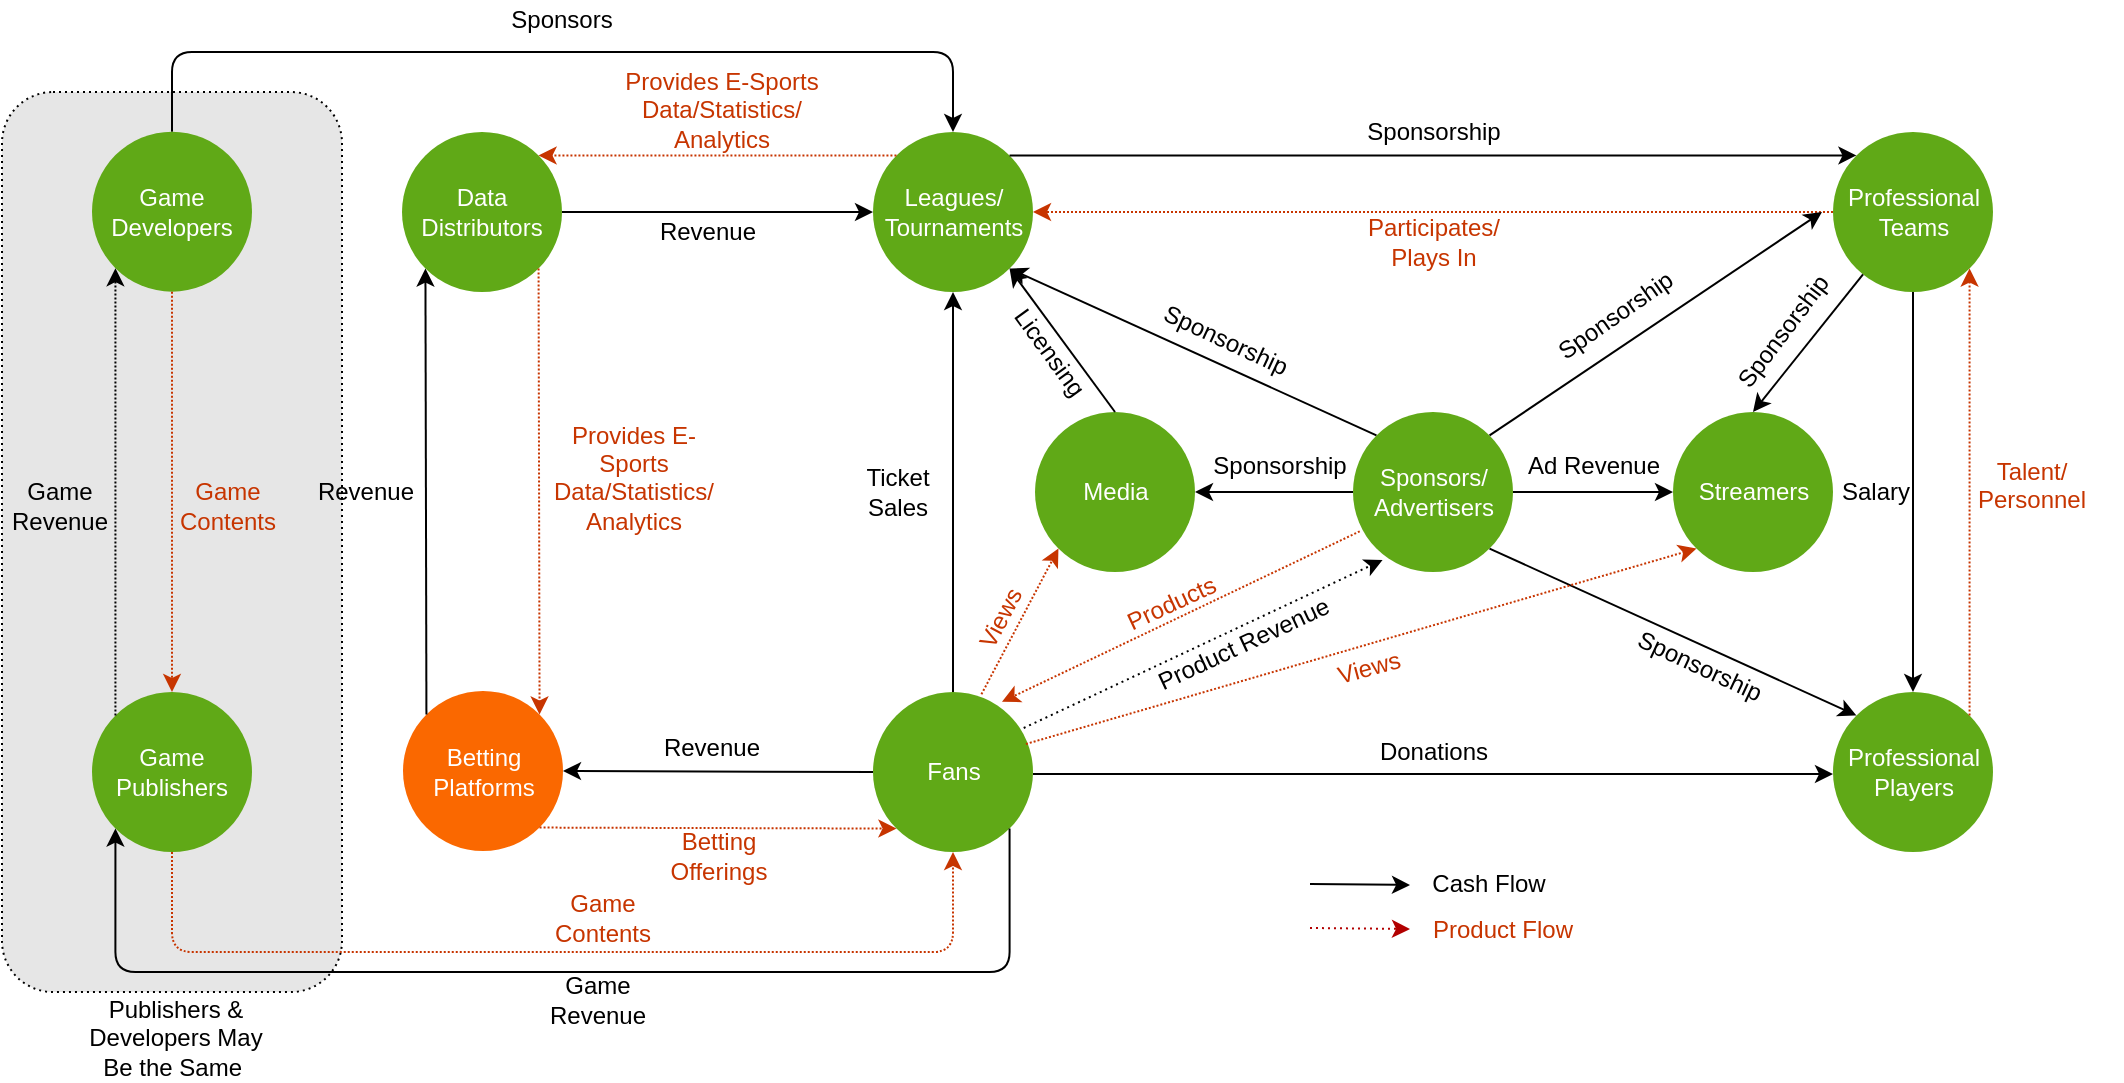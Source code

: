 <mxfile type="github" version="10.7.7"><diagram id="4jFj6GTFKa-3ivjwmtQ6" name="Page-1"><mxGraphModel grid="1" dx="1527" dy="809" gridSize="10" guides="1" tooltips="1" connect="1" arrows="1" fold="1" page="1" pageScale="1" pageWidth="1100" pageHeight="850" math="0" shadow="0"><root><mxCell id="0" /><mxCell id="1" parent="0" /><mxCell id="aKMKKHodSlWQ7rQDjzv--152" value="" parent="1" style="rounded=1;whiteSpace=wrap;html=1;dashed=1;dashPattern=1 2;fillColor=#E6E6E6;" vertex="1"><mxGeometry as="geometry" x="60" y="120" width="170" height="450" /></mxCell><mxCell id="aKMKKHodSlWQ7rQDjzv--1" value="&lt;div&gt;Sponsors/&lt;/div&gt;&lt;div&gt;Advertisers&lt;br&gt;&lt;/div&gt;" parent="1" style="ellipse;whiteSpace=wrap;html=1;aspect=fixed;fillColor=#60a917;strokeColor=none;fontColor=#ffffff;" vertex="1"><mxGeometry as="geometry" x="735.5" y="280" width="80" height="80" /></mxCell><mxCell id="aKMKKHodSlWQ7rQDjzv--2" value="&lt;div&gt;Professional&lt;/div&gt;&lt;div&gt;Teams&lt;br&gt;&lt;/div&gt;" parent="1" style="ellipse;whiteSpace=wrap;html=1;aspect=fixed;fillColor=#60a917;strokeColor=none;fontColor=#ffffff;" vertex="1"><mxGeometry as="geometry" x="975.5" y="140" width="80" height="80" /></mxCell><mxCell id="aKMKKHodSlWQ7rQDjzv--3" value="Streamers&lt;br&gt;" parent="1" style="ellipse;whiteSpace=wrap;html=1;aspect=fixed;fillColor=#60a917;strokeColor=none;fontColor=#ffffff;" vertex="1"><mxGeometry as="geometry" x="895.5" y="280" width="80" height="80" /></mxCell><mxCell id="aKMKKHodSlWQ7rQDjzv--4" value="&lt;div&gt;Data&lt;/div&gt;&lt;div&gt;Distributors&lt;/div&gt;" parent="1" style="ellipse;whiteSpace=wrap;html=1;aspect=fixed;fillColor=#60a917;strokeColor=none;fontColor=#ffffff;" vertex="1"><mxGeometry as="geometry" x="260" y="140" width="80" height="80" /></mxCell><mxCell id="aKMKKHodSlWQ7rQDjzv--5" value="Fans" parent="1" style="ellipse;whiteSpace=wrap;html=1;aspect=fixed;fillColor=#60a917;strokeColor=none;fontColor=#ffffff;" vertex="1"><mxGeometry as="geometry" x="495.5" y="420" width="80" height="80" /></mxCell><mxCell id="aKMKKHodSlWQ7rQDjzv--6" value="&lt;div&gt;Leagues/&lt;/div&gt;&lt;div&gt;Tournaments&lt;br&gt;&lt;/div&gt;" parent="1" style="ellipse;whiteSpace=wrap;html=1;aspect=fixed;fillColor=#60a917;strokeColor=none;fontColor=#ffffff;" vertex="1"><mxGeometry as="geometry" x="495.5" y="140" width="80" height="80" /></mxCell><mxCell id="aKMKKHodSlWQ7rQDjzv--7" value="&lt;div&gt;Professional&lt;/div&gt;&lt;div&gt;Players&lt;br&gt;&lt;/div&gt;" parent="1" style="ellipse;whiteSpace=wrap;html=1;aspect=fixed;fillColor=#60a917;strokeColor=none;fontColor=#ffffff;" vertex="1"><mxGeometry as="geometry" x="975.5" y="420" width="80" height="80" /></mxCell><mxCell id="aKMKKHodSlWQ7rQDjzv--9" value="&lt;div&gt;Media&lt;br&gt;&lt;/div&gt;" parent="1" style="ellipse;whiteSpace=wrap;html=1;aspect=fixed;fillColor=#60a917;strokeColor=none;fontColor=#ffffff;" vertex="1"><mxGeometry as="geometry" x="576.5" y="280" width="80" height="80" /></mxCell><mxCell id="aKMKKHodSlWQ7rQDjzv--136" source="aKMKKHodSlWQ7rQDjzv--10" parent="1" style="edgeStyle=orthogonalEdgeStyle;rounded=1;orthogonalLoop=1;jettySize=auto;html=1;exitX=0.5;exitY=1;exitDx=0;exitDy=0;entryX=0.5;entryY=1;entryDx=0;entryDy=0;dashed=1;dashPattern=1 1;fillColor=#fa6800;strokeColor=#C73500;" edge="1" target="aKMKKHodSlWQ7rQDjzv--5"><mxGeometry as="geometry" relative="1"><Array as="points"><mxPoint x="145" y="550" /><mxPoint x="536" y="550" /></Array></mxGeometry></mxCell><mxCell id="aKMKKHodSlWQ7rQDjzv--10" value="&lt;div&gt;Game&lt;/div&gt;&lt;div&gt;Publishers&lt;br&gt;&lt;/div&gt;" parent="1" style="ellipse;whiteSpace=wrap;html=1;aspect=fixed;fillColor=#60a917;strokeColor=none;fontColor=#ffffff;" vertex="1"><mxGeometry as="geometry" x="105" y="420" width="80" height="80" /></mxCell><mxCell id="aKMKKHodSlWQ7rQDjzv--12" source="aKMKKHodSlWQ7rQDjzv--1" value="" parent="1" style="endArrow=classic;html=1;entryX=0;entryY=0;entryDx=0;entryDy=0;exitX=1;exitY=1;exitDx=0;exitDy=0;" edge="1" target="aKMKKHodSlWQ7rQDjzv--7"><mxGeometry as="geometry" width="50" height="50" relative="1"><mxPoint as="sourcePoint" x="825.5" y="240" /><mxPoint as="targetPoint" x="663.5" y="282" /></mxGeometry></mxCell><mxCell id="aKMKKHodSlWQ7rQDjzv--13" source="aKMKKHodSlWQ7rQDjzv--1" value="" parent="1" style="endArrow=classic;html=1;entryX=1;entryY=1;entryDx=0;entryDy=0;exitX=0;exitY=0;exitDx=0;exitDy=0;" edge="1" target="aKMKKHodSlWQ7rQDjzv--6"><mxGeometry as="geometry" width="50" height="50" relative="1"><mxPoint as="sourcePoint" x="795.5" y="240" /><mxPoint as="targetPoint" x="765.5" y="270" /></mxGeometry></mxCell><mxCell id="aKMKKHodSlWQ7rQDjzv--14" source="aKMKKHodSlWQ7rQDjzv--1" value="" parent="1" style="endArrow=classic;html=1;entryX=0;entryY=0.5;entryDx=0;entryDy=0;exitX=1;exitY=0.5;exitDx=0;exitDy=0;" edge="1" target="aKMKKHodSlWQ7rQDjzv--3"><mxGeometry as="geometry" width="50" height="50" relative="1"><mxPoint as="sourcePoint" x="805.5" y="250" /><mxPoint as="targetPoint" x="775.5" y="280" /></mxGeometry></mxCell><mxCell id="aKMKKHodSlWQ7rQDjzv--15" source="aKMKKHodSlWQ7rQDjzv--1" value="" parent="1" style="endArrow=classic;html=1;exitX=0;exitY=0.5;exitDx=0;exitDy=0;entryX=1;entryY=0.5;entryDx=0;entryDy=0;" edge="1" target="aKMKKHodSlWQ7rQDjzv--9"><mxGeometry as="geometry" width="50" height="50" relative="1"><mxPoint as="sourcePoint" x="455.5" y="450" /><mxPoint as="targetPoint" x="505.5" y="400" /></mxGeometry></mxCell><mxCell id="aKMKKHodSlWQ7rQDjzv--18" source="aKMKKHodSlWQ7rQDjzv--9" value="" parent="1" style="endArrow=classic;html=1;entryX=1;entryY=1;entryDx=0;entryDy=0;exitX=0.5;exitY=0;exitDx=0;exitDy=0;" edge="1" target="aKMKKHodSlWQ7rQDjzv--6"><mxGeometry as="geometry" width="50" height="50" relative="1"><mxPoint as="sourcePoint" x="598.5" y="284" /><mxPoint as="targetPoint" x="505.5" y="390" /></mxGeometry></mxCell><mxCell id="aKMKKHodSlWQ7rQDjzv--23" value="" parent="1" style="endArrow=classic;html=1;exitX=1;exitY=0.5;exitDx=0;exitDy=0;entryX=0;entryY=0.5;entryDx=0;entryDy=0;" edge="1"><mxGeometry as="geometry" width="50" height="50" relative="1"><mxPoint as="sourcePoint" x="575.5" y="461" /><mxPoint as="targetPoint" x="975.5" y="461" /></mxGeometry></mxCell><mxCell id="aKMKKHodSlWQ7rQDjzv--24" source="aKMKKHodSlWQ7rQDjzv--2" value="" parent="1" style="endArrow=classic;html=1;entryX=0.5;entryY=0;entryDx=0;entryDy=0;" edge="1" target="aKMKKHodSlWQ7rQDjzv--3"><mxGeometry as="geometry" width="50" height="50" relative="1"><mxPoint as="sourcePoint" x="445.5" y="490" /><mxPoint as="targetPoint" x="495.5" y="440" /></mxGeometry></mxCell><mxCell id="aKMKKHodSlWQ7rQDjzv--29" value="Sponsorship&lt;br&gt;" parent="1" style="text;html=1;strokeColor=none;fillColor=none;align=center;verticalAlign=middle;whiteSpace=wrap;rounded=0;rotation=25;" vertex="1"><mxGeometry as="geometry" x="626.5" y="234" width="90" height="20" /></mxCell><mxCell id="aKMKKHodSlWQ7rQDjzv--30" value="Licensing&lt;br&gt;" parent="1" style="text;html=1;strokeColor=none;fillColor=none;align=center;verticalAlign=middle;whiteSpace=wrap;rounded=0;rotation=54;" vertex="1"><mxGeometry as="geometry" x="538.5" y="240" width="90" height="20" /></mxCell><mxCell id="aKMKKHodSlWQ7rQDjzv--31" value="Sponsorship&lt;br&gt;" parent="1" style="text;html=1;strokeColor=none;fillColor=none;align=center;verticalAlign=middle;whiteSpace=wrap;rounded=0;rotation=-53;" vertex="1"><mxGeometry as="geometry" x="905.5" y="230" width="90" height="20" /></mxCell><mxCell id="aKMKKHodSlWQ7rQDjzv--32" value="Sponsorship&lt;br&gt;" parent="1" style="text;html=1;strokeColor=none;fillColor=none;align=center;verticalAlign=middle;whiteSpace=wrap;rounded=0;rotation=25;" vertex="1"><mxGeometry as="geometry" x="863.5" y="397" width="90" height="20" /></mxCell><mxCell id="aKMKKHodSlWQ7rQDjzv--37" value="Sponsorship&lt;br&gt;" parent="1" style="text;html=1;strokeColor=none;fillColor=none;align=center;verticalAlign=middle;whiteSpace=wrap;rounded=0;" vertex="1"><mxGeometry as="geometry" x="653.5" y="297" width="90" height="20" /></mxCell><mxCell id="aKMKKHodSlWQ7rQDjzv--38" value="Ad Revenue&lt;br&gt;" parent="1" style="text;html=1;strokeColor=none;fillColor=none;align=center;verticalAlign=middle;whiteSpace=wrap;rounded=0;" vertex="1"><mxGeometry as="geometry" x="810.5" y="297" width="90" height="20" /></mxCell><mxCell id="aKMKKHodSlWQ7rQDjzv--39" value="Donations&lt;br&gt;" parent="1" style="text;html=1;strokeColor=none;fillColor=none;align=center;verticalAlign=middle;whiteSpace=wrap;rounded=0;" vertex="1"><mxGeometry as="geometry" x="730.5" y="440" width="90" height="20" /></mxCell><mxCell id="aKMKKHodSlWQ7rQDjzv--42" source="aKMKKHodSlWQ7rQDjzv--5" value="" parent="1" style="endArrow=classic;html=1;exitX=0.5;exitY=0;exitDx=0;exitDy=0;entryX=0.5;entryY=1;entryDx=0;entryDy=0;" edge="1" target="aKMKKHodSlWQ7rQDjzv--6"><mxGeometry as="geometry" width="50" height="50" relative="1"><mxPoint as="sourcePoint" x="535.5" y="220" /><mxPoint as="targetPoint" x="535.833" y="329.833" /></mxGeometry></mxCell><mxCell id="aKMKKHodSlWQ7rQDjzv--43" source="aKMKKHodSlWQ7rQDjzv--2" value="" parent="1" style="endArrow=classic;html=1;exitX=0.5;exitY=1;exitDx=0;exitDy=0;entryX=0.5;entryY=0;entryDx=0;entryDy=0;" edge="1" target="aKMKKHodSlWQ7rQDjzv--7"><mxGeometry as="geometry" width="50" height="50" relative="1"><mxPoint as="sourcePoint" x="1015.5" y="220" /><mxPoint as="targetPoint" x="1015.833" y="309.833" /></mxGeometry></mxCell><mxCell id="aKMKKHodSlWQ7rQDjzv--52" value="&lt;div&gt;&lt;font color=&quot;#ffffff&quot;&gt;Betting&lt;/font&gt;&lt;/div&gt;&lt;div&gt;&lt;font color=&quot;#ffffff&quot;&gt;Platforms&lt;/font&gt;&lt;br&gt;&lt;/div&gt;" parent="1" style="ellipse;whiteSpace=wrap;html=1;aspect=fixed;fillColor=#fa6800;strokeColor=none;fontColor=#ffffff;" vertex="1"><mxGeometry as="geometry" x="260.5" y="419.5" width="80" height="80" /></mxCell><mxCell id="aKMKKHodSlWQ7rQDjzv--55" source="aKMKKHodSlWQ7rQDjzv--52" value="" parent="1" style="endArrow=none;startArrow=classic;html=1;exitX=1;exitY=0.5;exitDx=0;exitDy=0;entryX=0;entryY=0.5;entryDx=0;entryDy=0;startFill=1;endFill=0;" edge="1" target="aKMKKHodSlWQ7rQDjzv--5"><mxGeometry as="geometry" width="50" height="50" relative="1"><mxPoint as="sourcePoint" x="340.5" y="700" /><mxPoint as="targetPoint" x="390.5" y="650" /></mxGeometry></mxCell><mxCell id="aKMKKHodSlWQ7rQDjzv--56" value="&lt;div&gt;Revenue&lt;br&gt;&lt;/div&gt;" parent="1" style="text;html=1;strokeColor=none;fillColor=none;align=center;verticalAlign=middle;whiteSpace=wrap;rounded=0;rotation=0;" vertex="1"><mxGeometry as="geometry" x="370" y="437.5" width="90" height="20" /></mxCell><mxCell id="aKMKKHodSlWQ7rQDjzv--59" source="aKMKKHodSlWQ7rQDjzv--52" value="" parent="1" style="endArrow=classic;html=1;entryX=0;entryY=1;entryDx=0;entryDy=0;exitX=0;exitY=0;exitDx=0;exitDy=0;" edge="1" target="aKMKKHodSlWQ7rQDjzv--4"><mxGeometry as="geometry" width="50" height="50" relative="1"><mxPoint as="sourcePoint" x="380.5" y="420" /><mxPoint as="targetPoint" x="187.207" y="413.69" /></mxGeometry></mxCell><mxCell id="aKMKKHodSlWQ7rQDjzv--69" source="aKMKKHodSlWQ7rQDjzv--6" value="" parent="1" style="endArrow=classic;html=1;entryX=1;entryY=0;entryDx=0;entryDy=0;fillColor=#fa6800;strokeColor=#C73500;rounded=1;dashed=1;dashPattern=1 1;exitX=0;exitY=0;exitDx=0;exitDy=0;" edge="1" target="aKMKKHodSlWQ7rQDjzv--4"><mxGeometry as="geometry" width="50" height="50" relative="1"><mxPoint as="sourcePoint" x="460" y="130" /><mxPoint as="targetPoint" x="405.828" y="199.207" /></mxGeometry></mxCell><mxCell id="aKMKKHodSlWQ7rQDjzv--71" source="aKMKKHodSlWQ7rQDjzv--4" value="" parent="1" style="endArrow=classic;html=1;exitX=1;exitY=1;exitDx=0;exitDy=0;entryX=1;entryY=0;entryDx=0;entryDy=0;fillColor=#fa6800;strokeColor=#C73500;rounded=1;dashed=1;dashPattern=1 1;" edge="1" target="aKMKKHodSlWQ7rQDjzv--52"><mxGeometry as="geometry" width="50" height="50" relative="1"><mxPoint as="sourcePoint" x="263.069" y="421.276" /><mxPoint as="targetPoint" x="501.667" y="196.5" /></mxGeometry></mxCell><mxCell id="aKMKKHodSlWQ7rQDjzv--75" source="aKMKKHodSlWQ7rQDjzv--5" value="" parent="1" style="endArrow=classic;html=1;exitX=0.942;exitY=0.225;exitDx=0;exitDy=0;entryX=0.185;entryY=0.925;entryDx=0;entryDy=0;entryPerimeter=0;exitPerimeter=0;dashed=1;dashPattern=1 2;" edge="1" target="aKMKKHodSlWQ7rQDjzv--1"><mxGeometry as="geometry" width="50" height="50" relative="1"><mxPoint as="sourcePoint" x="564" y="432" /><mxPoint as="targetPoint" x="641.714" y="425.429" /></mxGeometry></mxCell><mxCell id="aKMKKHodSlWQ7rQDjzv--76" source="aKMKKHodSlWQ7rQDjzv--1" value="" parent="1" style="endArrow=classic;html=1;dashed=1;dashPattern=1 1;fillColor=#fa6800;strokeColor=#C73500;exitX=0.042;exitY=0.746;exitDx=0;exitDy=0;entryX=0.806;entryY=0.061;entryDx=0;entryDy=0;exitPerimeter=0;entryPerimeter=0;" edge="1" target="aKMKKHodSlWQ7rQDjzv--5"><mxGeometry as="geometry" width="50" height="50" relative="1"><mxPoint as="sourcePoint" x="621.714" y="384.857" /><mxPoint as="targetPoint" x="620" y="390" /></mxGeometry></mxCell><mxCell id="aKMKKHodSlWQ7rQDjzv--80" source="aKMKKHodSlWQ7rQDjzv--4" value="" parent="1" style="endArrow=classic;html=1;entryX=0;entryY=0.5;entryDx=0;entryDy=0;exitX=1;exitY=0.5;exitDx=0;exitDy=0;" edge="1" target="aKMKKHodSlWQ7rQDjzv--6"><mxGeometry as="geometry" width="50" height="50" relative="1"><mxPoint as="sourcePoint" x="427.207" y="261.276" /><mxPoint as="targetPoint" x="262.4" y="295.6" /></mxGeometry></mxCell><mxCell id="aKMKKHodSlWQ7rQDjzv--85" source="aKMKKHodSlWQ7rQDjzv--5" value="" parent="1" style="endArrow=classic;html=1;dashed=1;dashPattern=1 1;exitX=0.956;exitY=0.325;exitDx=0;exitDy=0;exitPerimeter=0;entryX=0;entryY=1;entryDx=0;entryDy=0;fillColor=#fa6800;strokeColor=#C73500;" edge="1" target="aKMKKHodSlWQ7rQDjzv--3"><mxGeometry as="geometry" width="50" height="50" relative="1"><mxPoint as="sourcePoint" x="571.667" y="445.667" /><mxPoint as="targetPoint" x="740" y="422.333" /></mxGeometry></mxCell><mxCell id="aKMKKHodSlWQ7rQDjzv--88" value="" parent="1" style="endArrow=classic;html=1;dashed=1;dashPattern=1 1;entryX=0;entryY=1;entryDx=0;entryDy=0;exitX=0.677;exitY=0.04;exitDx=0;exitDy=0;exitPerimeter=0;fillColor=#fa6800;strokeColor=#C73500;" edge="1" target="aKMKKHodSlWQ7rQDjzv--9"><mxGeometry as="geometry" width="50" height="50" relative="1"><mxPoint as="sourcePoint" x="549.714" y="421.143" /><mxPoint as="targetPoint" x="560" y="389.143" /></mxGeometry></mxCell><mxCell id="aKMKKHodSlWQ7rQDjzv--149" source="aKMKKHodSlWQ7rQDjzv--93" parent="1" style="edgeStyle=elbowEdgeStyle;rounded=1;orthogonalLoop=1;jettySize=auto;elbow=vertical;html=1;exitX=0.5;exitY=0;exitDx=0;exitDy=0;entryX=0.5;entryY=0;entryDx=0;entryDy=0;strokeColor=#000000;" edge="1" target="aKMKKHodSlWQ7rQDjzv--6"><mxGeometry as="geometry" relative="1"><Array as="points"><mxPoint x="340" y="100" /></Array></mxGeometry></mxCell><mxCell id="aKMKKHodSlWQ7rQDjzv--93" value="&lt;div&gt;Game Developers&lt;br&gt;&lt;/div&gt;" parent="1" style="ellipse;whiteSpace=wrap;html=1;aspect=fixed;fillColor=#60a917;strokeColor=none;fontColor=#ffffff;" vertex="1"><mxGeometry as="geometry" x="105" y="139.824" width="80" height="80" /></mxCell><mxCell id="aKMKKHodSlWQ7rQDjzv--97" source="aKMKKHodSlWQ7rQDjzv--6" value="" parent="1" style="endArrow=classic;html=1;exitX=1;exitY=0;exitDx=0;exitDy=0;entryX=0;entryY=0;entryDx=0;entryDy=0;" edge="1" target="aKMKKHodSlWQ7rQDjzv--2"><mxGeometry as="geometry" width="50" height="50" relative="1"><mxPoint as="sourcePoint" x="576" y="180" /><mxPoint as="targetPoint" x="735.483" y="130.241" /></mxGeometry></mxCell><mxCell id="aKMKKHodSlWQ7rQDjzv--98" source="aKMKKHodSlWQ7rQDjzv--2" value="" parent="1" style="endArrow=classic;html=1;dashed=1;dashPattern=1 1;exitX=0;exitY=0.5;exitDx=0;exitDy=0;entryX=1;entryY=0.5;entryDx=0;entryDy=0;fillColor=#fa6800;strokeColor=#C73500;" edge="1" target="aKMKKHodSlWQ7rQDjzv--6"><mxGeometry as="geometry" width="50" height="50" relative="1"><mxPoint as="sourcePoint" x="730.655" y="192.31" /><mxPoint as="targetPoint" x="780" y="160" /></mxGeometry></mxCell><mxCell id="aKMKKHodSlWQ7rQDjzv--106" source="aKMKKHodSlWQ7rQDjzv--10" value="" parent="1" style="endArrow=classic;html=1;dashed=1;dashPattern=1 1;exitX=0;exitY=0;exitDx=0;exitDy=0;entryX=0;entryY=1;entryDx=0;entryDy=0;" edge="1" target="aKMKKHodSlWQ7rQDjzv--93"><mxGeometry as="geometry" width="50" height="50" relative="1"><mxPoint as="sourcePoint" x="352.034" y="571.621" /><mxPoint as="targetPoint" x="292.724" y="584.034" /></mxGeometry></mxCell><mxCell id="aKMKKHodSlWQ7rQDjzv--110" source="aKMKKHodSlWQ7rQDjzv--93" value="" parent="1" style="endArrow=classic;html=1;dashed=1;dashPattern=1 1;exitX=0.5;exitY=1;exitDx=0;exitDy=0;fillColor=#fa6800;strokeColor=#C73500;entryX=0.5;entryY=0;entryDx=0;entryDy=0;" edge="1" target="aKMKKHodSlWQ7rQDjzv--10"><mxGeometry as="geometry" width="50" height="50" relative="1"><mxPoint as="sourcePoint" x="253.414" y="718.517" /><mxPoint as="targetPoint" x="309.276" y="701.966" /></mxGeometry></mxCell><mxCell id="aKMKKHodSlWQ7rQDjzv--111" value="&lt;div&gt;Publishers &amp;amp; Developers May&lt;/div&gt;&lt;div&gt;Be the Same&amp;nbsp;&lt;/div&gt;" parent="1" style="text;html=1;strokeColor=none;fillColor=none;align=center;verticalAlign=middle;whiteSpace=wrap;rounded=0;dashed=1;dashPattern=1 2;" vertex="1"><mxGeometry as="geometry" x="97" y="583" width="100" height="20" /></mxCell><mxCell id="aKMKKHodSlWQ7rQDjzv--115" value="&lt;div&gt;&lt;font color=&quot;#c73500&quot;&gt;Views&lt;/font&gt;&lt;br&gt;&lt;/div&gt;" parent="1" style="text;html=1;strokeColor=none;fillColor=none;align=center;verticalAlign=middle;whiteSpace=wrap;rounded=0;rotation=-62;" vertex="1"><mxGeometry as="geometry" x="539" y="376" width="41" height="14" /></mxCell><mxCell id="aKMKKHodSlWQ7rQDjzv--116" value="&lt;div&gt;&lt;font color=&quot;#c73500&quot;&gt;Products&lt;/font&gt;&lt;br&gt;&lt;/div&gt;" parent="1" style="text;html=1;strokeColor=none;fillColor=none;align=center;verticalAlign=middle;whiteSpace=wrap;rounded=0;rotation=-25;" vertex="1"><mxGeometry as="geometry" x="618.5" y="366" width="52" height="20" /></mxCell><mxCell id="aKMKKHodSlWQ7rQDjzv--117" value="Product Revenue&lt;br&gt;" parent="1" style="text;html=1;strokeColor=none;fillColor=none;align=center;verticalAlign=middle;whiteSpace=wrap;rounded=0;rotation=-25;" vertex="1"><mxGeometry as="geometry" x="633" y="386" width="96" height="20" /></mxCell><mxCell id="aKMKKHodSlWQ7rQDjzv--118" value="&lt;div&gt;&lt;font color=&quot;#c73500&quot;&gt;Participates/&lt;/font&gt;&lt;/div&gt;&lt;div&gt;&lt;font color=&quot;#c73500&quot;&gt;Plays In&lt;/font&gt;&lt;br&gt;&lt;/div&gt;" parent="1" style="text;html=1;strokeColor=none;fillColor=none;align=center;verticalAlign=middle;whiteSpace=wrap;rounded=0;rotation=0;" vertex="1"><mxGeometry as="geometry" x="730.5" y="174" width="90" height="42" /></mxCell><mxCell id="aKMKKHodSlWQ7rQDjzv--119" value="Sponsorship&lt;br&gt;" parent="1" style="text;html=1;strokeColor=none;fillColor=none;align=center;verticalAlign=middle;whiteSpace=wrap;rounded=0;" vertex="1"><mxGeometry as="geometry" x="735.5" y="130" width="80" height="20" /></mxCell><mxCell id="aKMKKHodSlWQ7rQDjzv--120" value="&lt;div&gt;&lt;font color=&quot;#c73500&quot;&gt;Provides E-Sports Data/Statistics/&lt;/font&gt;&lt;/div&gt;&lt;div&gt;&lt;font color=&quot;#c73500&quot;&gt;Analytics&lt;/font&gt;&lt;br&gt;&lt;/div&gt;" parent="1" style="text;html=1;strokeColor=none;fillColor=none;align=center;verticalAlign=middle;whiteSpace=wrap;rounded=0;rotation=0;" vertex="1"><mxGeometry as="geometry" x="369" y="119" width="102" height="20" /></mxCell><mxCell id="aKMKKHodSlWQ7rQDjzv--122" value="&lt;div&gt;Revenue&lt;br&gt;&lt;/div&gt;" parent="1" style="text;html=1;strokeColor=none;fillColor=none;align=center;verticalAlign=middle;whiteSpace=wrap;rounded=0;rotation=0;" vertex="1"><mxGeometry as="geometry" x="367.5" y="180" width="90" height="20" /></mxCell><mxCell id="aKMKKHodSlWQ7rQDjzv--123" value="&lt;div&gt;&lt;font color=&quot;#c73500&quot;&gt;Provides E-Sports Data/Statistics/&lt;/font&gt;&lt;/div&gt;&lt;div&gt;&lt;font color=&quot;#c73500&quot;&gt;Analytics&lt;/font&gt;&lt;/div&gt;&lt;div&gt;&lt;font color=&quot;#009930&quot;&gt;&lt;/font&gt;&lt;font color=&quot;#cc6600&quot;&gt;&lt;/font&gt;&lt;br&gt;&lt;/div&gt;" parent="1" style="text;html=1;strokeColor=none;fillColor=none;align=center;verticalAlign=middle;whiteSpace=wrap;rounded=0;rotation=0;" vertex="1"><mxGeometry as="geometry" x="330.5" y="299" width="90" height="42" /></mxCell><mxCell id="aKMKKHodSlWQ7rQDjzv--124" value="&lt;div&gt;Revenue&lt;br&gt;&lt;/div&gt;" parent="1" style="text;html=1;strokeColor=none;fillColor=none;align=center;verticalAlign=middle;whiteSpace=wrap;rounded=0;" vertex="1"><mxGeometry as="geometry" x="197" y="309.5" width="90" height="20" /></mxCell><mxCell id="aKMKKHodSlWQ7rQDjzv--125" value="&lt;div&gt;&lt;font color=&quot;#c73500&quot;&gt;Game Contents&lt;/font&gt;&lt;br&gt;&lt;/div&gt;" parent="1" style="text;html=1;strokeColor=none;fillColor=none;align=center;verticalAlign=middle;whiteSpace=wrap;rounded=0;rotation=0;" vertex="1"><mxGeometry as="geometry" x="330.5" y="517.5" width="59" height="31" /></mxCell><mxCell id="aKMKKHodSlWQ7rQDjzv--126" value="&lt;div&gt;Game&lt;/div&gt;&lt;div&gt;Revenue&lt;br&gt;&lt;/div&gt;" parent="1" style="text;html=1;strokeColor=none;fillColor=none;align=center;verticalAlign=middle;whiteSpace=wrap;rounded=0;rotation=0;" vertex="1"><mxGeometry as="geometry" x="334" y="564" width="48" height="20" /></mxCell><mxCell id="aKMKKHodSlWQ7rQDjzv--127" value="&lt;div&gt;Game&lt;/div&gt;&lt;div&gt;Revenue&lt;br&gt;&lt;/div&gt;" parent="1" style="text;html=1;strokeColor=none;fillColor=none;align=center;verticalAlign=middle;whiteSpace=wrap;rounded=0;rotation=0;" vertex="1"><mxGeometry as="geometry" x="65" y="317" width="48" height="20" /></mxCell><mxCell id="aKMKKHodSlWQ7rQDjzv--128" value="&lt;div&gt;&lt;font color=&quot;#c73500&quot;&gt;Game Contents&lt;/font&gt;&lt;br&gt;&lt;/div&gt;" parent="1" style="text;html=1;strokeColor=none;fillColor=none;align=center;verticalAlign=middle;whiteSpace=wrap;rounded=0;rotation=0;" vertex="1"><mxGeometry as="geometry" x="150" y="311.5" width="46" height="31" /></mxCell><mxCell id="aKMKKHodSlWQ7rQDjzv--129" value="&lt;div&gt;&lt;font color=&quot;#c73500&quot;&gt;Views&lt;/font&gt;&lt;br&gt;&lt;/div&gt;" parent="1" style="text;html=1;strokeColor=none;fillColor=none;align=center;verticalAlign=middle;whiteSpace=wrap;rounded=0;rotation=-15;" vertex="1"><mxGeometry as="geometry" x="723" y="397.5" width="41" height="20" /></mxCell><mxCell id="aKMKKHodSlWQ7rQDjzv--130" value="&lt;div&gt;Ticket&lt;/div&gt;&lt;div&gt;Sales&lt;br&gt;&lt;/div&gt;" parent="1" style="text;html=1;strokeColor=none;fillColor=none;align=center;verticalAlign=middle;whiteSpace=wrap;rounded=0;rotation=0;" vertex="1"><mxGeometry as="geometry" x="462.5" y="310" width="90" height="20" /></mxCell><mxCell id="aKMKKHodSlWQ7rQDjzv--131" value="Salary&lt;br&gt;" parent="1" style="text;html=1;strokeColor=none;fillColor=none;align=center;verticalAlign=middle;whiteSpace=wrap;rounded=0;" vertex="1"><mxGeometry as="geometry" x="951.5" y="310" width="90" height="20" /></mxCell><mxCell id="aKMKKHodSlWQ7rQDjzv--143" source="aKMKKHodSlWQ7rQDjzv--5" parent="1" style="edgeStyle=orthogonalEdgeStyle;rounded=1;orthogonalLoop=1;jettySize=auto;html=1;fillColor=#fa6800;strokeColor=#000000;entryX=0;entryY=1;entryDx=0;entryDy=0;exitX=1;exitY=1;exitDx=0;exitDy=0;" edge="1" target="aKMKKHodSlWQ7rQDjzv--10"><mxGeometry as="geometry" relative="1"><mxPoint as="sourcePoint" x="540" y="550" /><mxPoint as="targetPoint" x="90" y="640" /><Array as="points"><mxPoint x="564" y="560" /><mxPoint x="117" y="560" /></Array></mxGeometry></mxCell><mxCell id="aKMKKHodSlWQ7rQDjzv--150" value="&lt;div&gt;Sponsors&lt;br&gt;&lt;/div&gt;" parent="1" style="text;html=1;strokeColor=none;fillColor=none;align=center;verticalAlign=middle;whiteSpace=wrap;rounded=0;rotation=0;" vertex="1"><mxGeometry as="geometry" x="316" y="74" width="48" height="20" /></mxCell><mxCell id="aKMKKHodSlWQ7rQDjzv--157" source="aKMKKHodSlWQ7rQDjzv--52" value="" parent="1" style="endArrow=classic;html=1;exitX=1;exitY=1;exitDx=0;exitDy=0;entryX=0;entryY=1;entryDx=0;entryDy=0;fillColor=#fa6800;strokeColor=#C73500;rounded=1;dashed=1;dashPattern=1 1;" edge="1" target="aKMKKHodSlWQ7rQDjzv--5"><mxGeometry as="geometry" width="50" height="50" relative="1"><mxPoint as="sourcePoint" x="338.471" y="217.765" /><mxPoint as="targetPoint" x="338.471" y="441.294" /></mxGeometry></mxCell><mxCell id="aKMKKHodSlWQ7rQDjzv--158" value="&lt;div&gt;&lt;font color=&quot;#c73500&quot;&gt;Betting &lt;/font&gt;&lt;/div&gt;&lt;div&gt;&lt;font color=&quot;#c73500&quot;&gt;Offerings&lt;/font&gt;&lt;br&gt;&lt;/div&gt;" parent="1" style="text;html=1;strokeColor=none;fillColor=none;align=center;verticalAlign=middle;whiteSpace=wrap;rounded=0;rotation=0;" vertex="1"><mxGeometry as="geometry" x="388.5" y="486.5" width="59" height="31" /></mxCell><mxCell id="aKMKKHodSlWQ7rQDjzv--159" source="aKMKKHodSlWQ7rQDjzv--7" value="" parent="1" style="endArrow=classic;html=1;dashed=1;dashPattern=1 1;fillColor=#fa6800;strokeColor=#C73500;exitX=1;exitY=0;exitDx=0;exitDy=0;entryX=1;entryY=1;entryDx=0;entryDy=0;" edge="1" target="aKMKKHodSlWQ7rQDjzv--2"><mxGeometry as="geometry" width="50" height="50" relative="1"><mxPoint as="sourcePoint" x="749.059" y="349.529" /><mxPoint as="targetPoint" x="570.235" y="435.412" /></mxGeometry></mxCell><mxCell id="aKMKKHodSlWQ7rQDjzv--160" value="&lt;div&gt;&lt;font color=&quot;#c73500&quot;&gt;Talent/&lt;/font&gt;&lt;/div&gt;&lt;div&gt;&lt;font color=&quot;#c73500&quot;&gt;Personnel&lt;/font&gt;&lt;/div&gt;&lt;div&gt;&lt;br&gt;&lt;/div&gt;" parent="1" style="text;html=1;strokeColor=none;fillColor=none;align=center;verticalAlign=middle;whiteSpace=wrap;rounded=0;rotation=0;" vertex="1"><mxGeometry as="geometry" x="1030" y="303" width="90" height="42" /></mxCell><mxCell id="aKMKKHodSlWQ7rQDjzv--163" source="aKMKKHodSlWQ7rQDjzv--1" value="" parent="1" style="endArrow=classic;html=1;exitX=1;exitY=0;exitDx=0;exitDy=0;" edge="1"><mxGeometry as="geometry" width="50" height="50" relative="1"><mxPoint as="sourcePoint" x="574.286" y="161.143" /><mxPoint as="targetPoint" x="970" y="180" /></mxGeometry></mxCell><mxCell id="aKMKKHodSlWQ7rQDjzv--164" value="Sponsorship&lt;br&gt;" parent="1" style="text;html=1;strokeColor=none;fillColor=none;align=center;verticalAlign=middle;whiteSpace=wrap;rounded=0;rotation=-35;" vertex="1"><mxGeometry as="geometry" x="826.5" y="222" width="80" height="20" /></mxCell><mxCell id="aKMKKHodSlWQ7rQDjzv--165" value="" parent="1" style="endArrow=classic;html=1;strokeColor=#000000;" edge="1"><mxGeometry as="geometry" width="50" height="50" relative="1"><mxPoint as="sourcePoint" x="714" y="516" /><mxPoint as="targetPoint" x="764" y="516.5" /></mxGeometry></mxCell><mxCell id="aKMKKHodSlWQ7rQDjzv--166" value="" parent="1" style="endArrow=classic;html=1;dashed=1;dashPattern=1 2;strokeColor=#B20000;fillColor=#e51400;" edge="1"><mxGeometry as="geometry" width="50" height="50" relative="1"><mxPoint as="sourcePoint" x="714" y="538" /><mxPoint as="targetPoint" x="764" y="538.5" /></mxGeometry></mxCell><mxCell id="aKMKKHodSlWQ7rQDjzv--167" value="&lt;div&gt;Cash Flow&lt;br&gt;&lt;/div&gt;" parent="1" style="text;html=1;strokeColor=none;fillColor=none;align=center;verticalAlign=middle;whiteSpace=wrap;rounded=0;rotation=0;" vertex="1"><mxGeometry as="geometry" x="757" y="505.5" width="93" height="20" /></mxCell><mxCell id="aKMKKHodSlWQ7rQDjzv--169" value="&lt;div&gt;&lt;font color=&quot;#c73500&quot;&gt;Product Flow&lt;/font&gt;&lt;br&gt;&lt;/div&gt;" parent="1" style="text;html=1;strokeColor=none;fillColor=none;align=center;verticalAlign=middle;whiteSpace=wrap;rounded=0;rotation=0;" vertex="1"><mxGeometry as="geometry" x="773" y="528.5" width="75" height="20" /></mxCell></root></mxGraphModel></diagram></mxfile>
